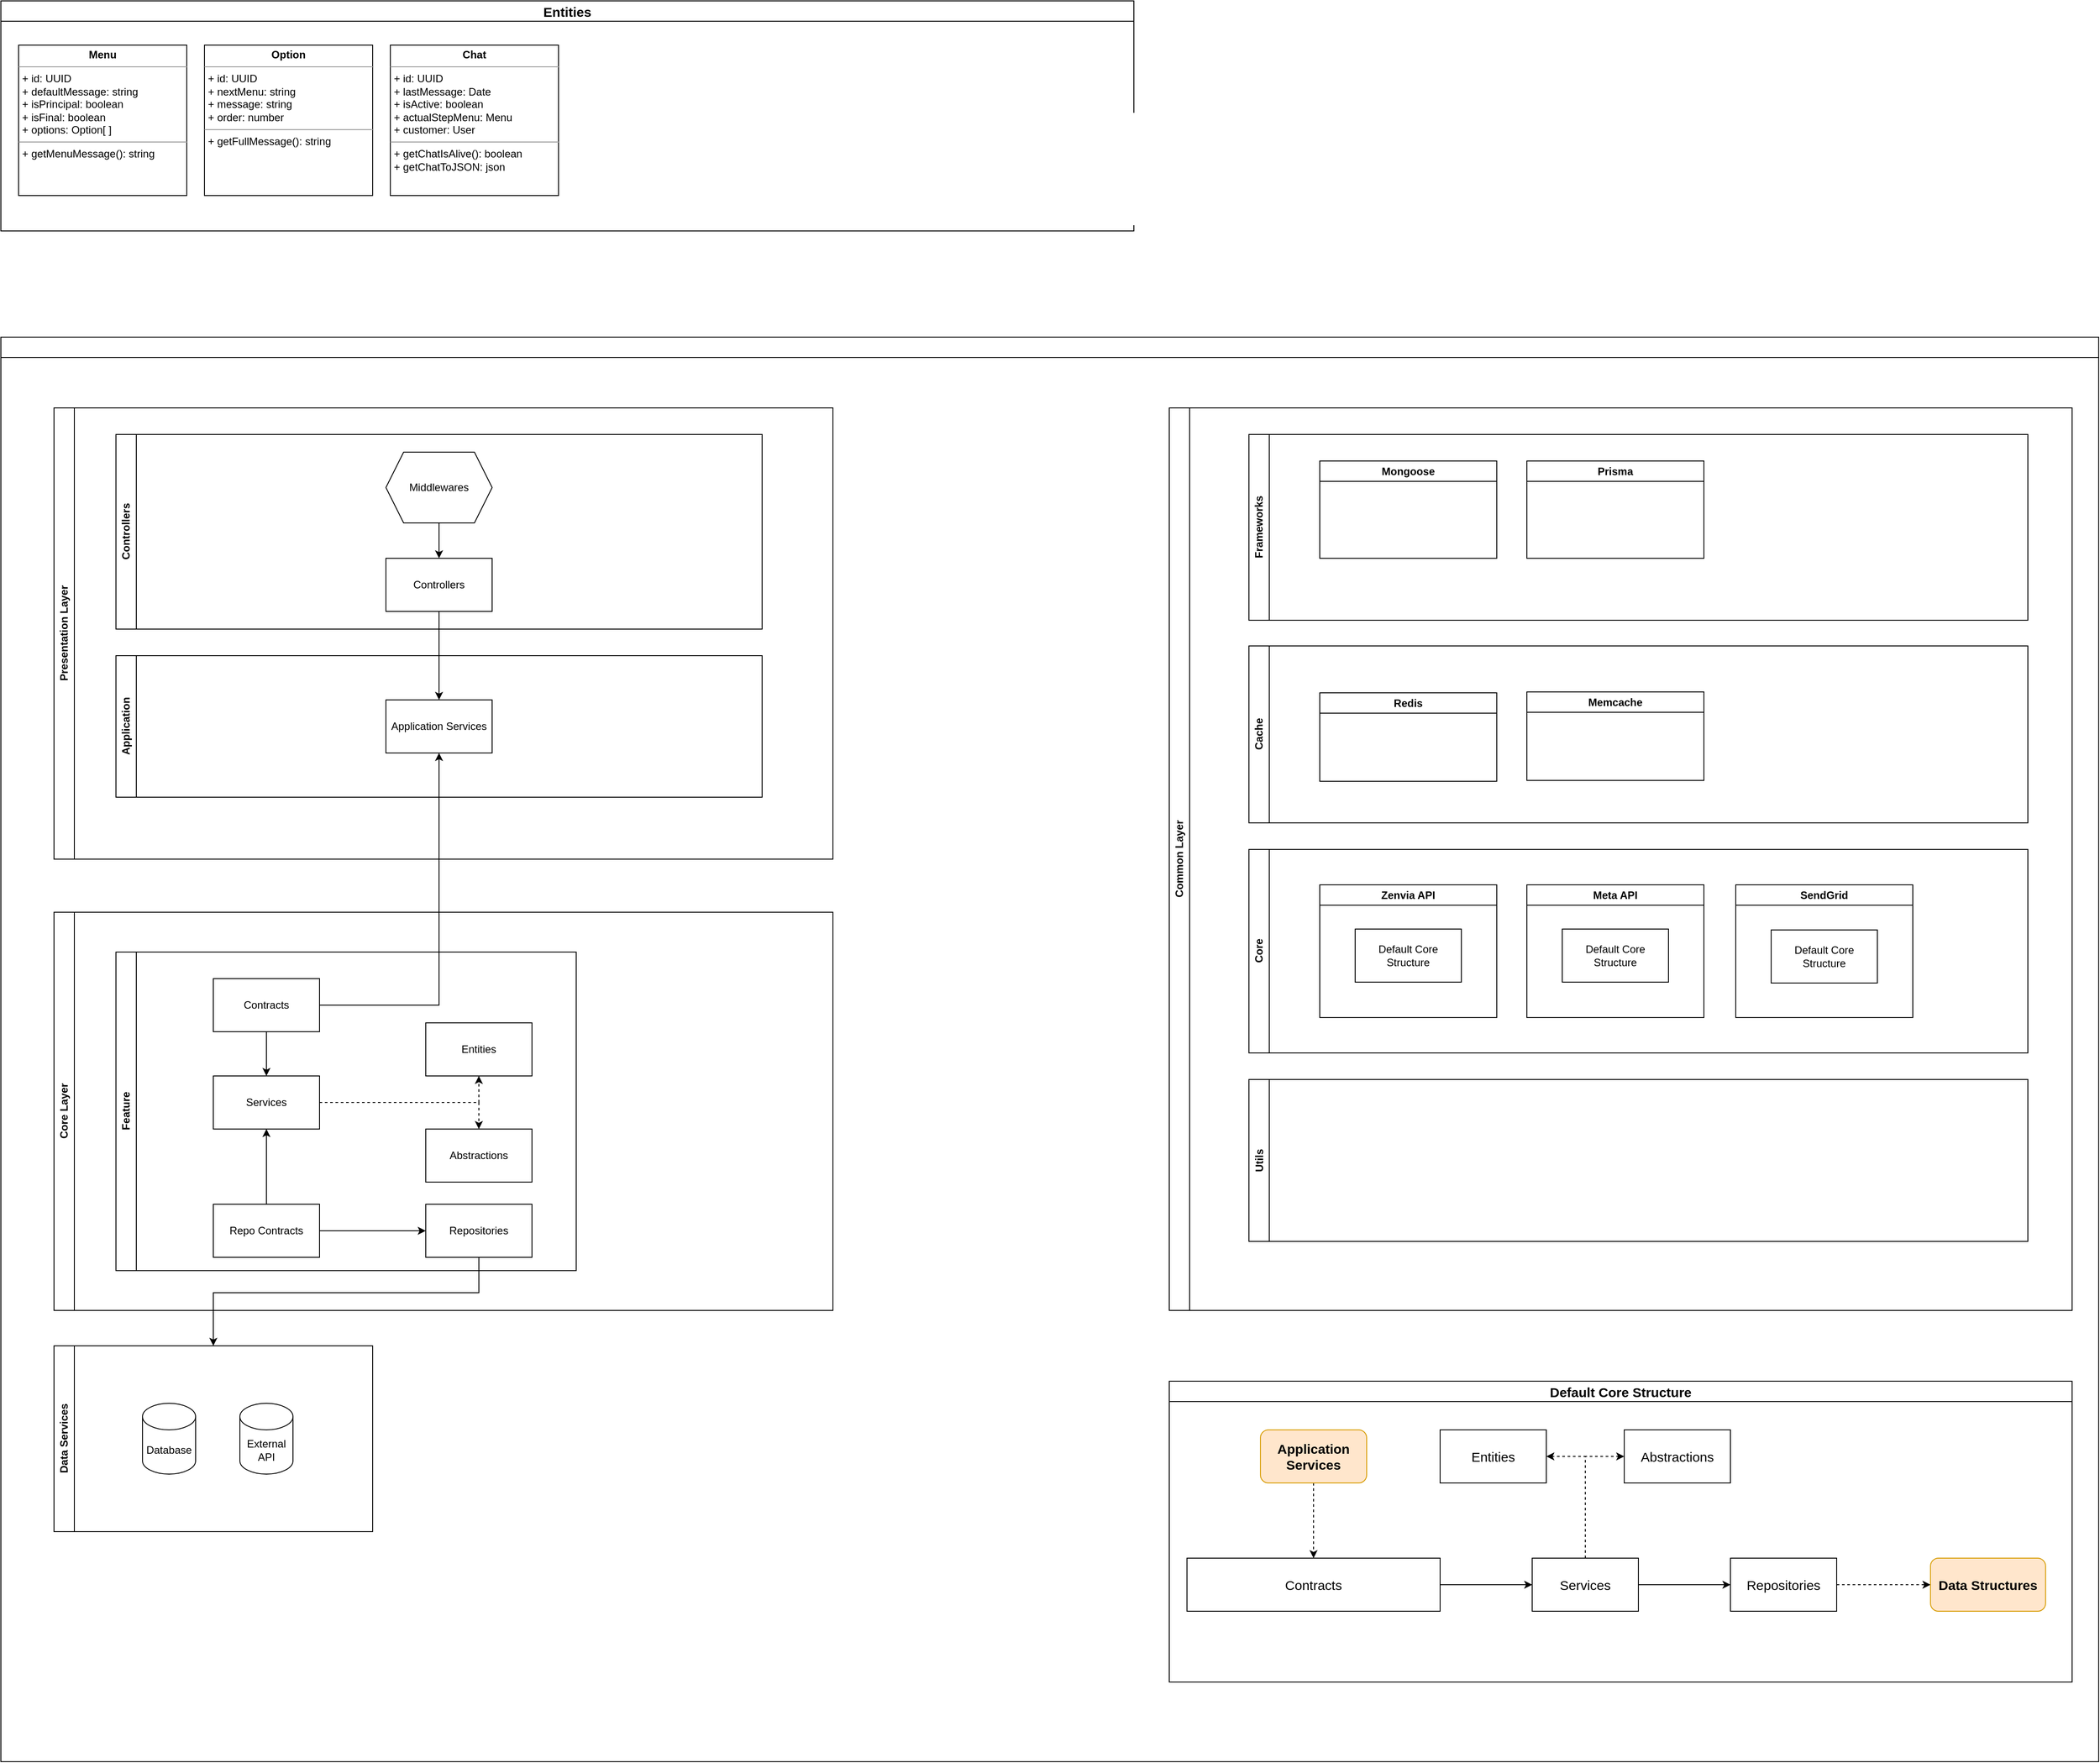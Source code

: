 <mxfile version="21.3.6" type="github">
  <diagram id="984q4uurinNOGXVSppAD" name="Arquitetura Android18API">
    <mxGraphModel dx="3690" dy="-276" grid="1" gridSize="10" guides="1" tooltips="1" connect="1" arrows="1" fold="1" page="1" pageScale="1" pageWidth="827" pageHeight="1169" math="0" shadow="0">
      <root>
        <mxCell id="0" />
        <mxCell id="1" parent="0" />
        <mxCell id="eVxNwqdZ_CVqc7oLJf9I-89" value="Entities" style="swimlane;whiteSpace=wrap;html=1;fontSize=15;" parent="1" vertex="1">
          <mxGeometry x="-1590" y="1230" width="1280" height="260" as="geometry" />
        </mxCell>
        <mxCell id="eVxNwqdZ_CVqc7oLJf9I-69" value="&lt;p style=&quot;margin:0px;margin-top:4px;text-align:center;&quot;&gt;&lt;b&gt;Menu&lt;/b&gt;&lt;/p&gt;&lt;hr size=&quot;1&quot;&gt;&lt;p style=&quot;margin:0px;margin-left:4px;&quot;&gt;+ id: UUID&lt;/p&gt;&lt;p style=&quot;margin:0px;margin-left:4px;&quot;&gt;+ defaultMessage: string&lt;/p&gt;&lt;p style=&quot;margin:0px;margin-left:4px;&quot;&gt;+ isPrincipal: boolean&lt;/p&gt;&lt;p style=&quot;margin:0px;margin-left:4px;&quot;&gt;+ isFinal: boolean&lt;/p&gt;&lt;p style=&quot;margin:0px;margin-left:4px;&quot;&gt;+ options: Option[ ]&lt;/p&gt;&lt;hr size=&quot;1&quot;&gt;&lt;p style=&quot;margin:0px;margin-left:4px;&quot;&gt;+ getMenuMessage(): string&lt;/p&gt;" style="verticalAlign=top;align=left;overflow=fill;fontSize=12;fontFamily=Helvetica;html=1;" parent="eVxNwqdZ_CVqc7oLJf9I-89" vertex="1">
          <mxGeometry x="20" y="50" width="190" height="170" as="geometry" />
        </mxCell>
        <mxCell id="eVxNwqdZ_CVqc7oLJf9I-70" value="&lt;p style=&quot;margin:0px;margin-top:4px;text-align:center;&quot;&gt;&lt;b&gt;Option&lt;/b&gt;&lt;/p&gt;&lt;hr size=&quot;1&quot;&gt;&lt;p style=&quot;margin:0px;margin-left:4px;&quot;&gt;+ id: UUID&lt;/p&gt;&lt;p style=&quot;margin:0px;margin-left:4px;&quot;&gt;+ nextMenu: string&lt;/p&gt;&lt;p style=&quot;margin:0px;margin-left:4px;&quot;&gt;+ message: string&lt;/p&gt;&lt;p style=&quot;margin:0px;margin-left:4px;&quot;&gt;+ order: number&lt;/p&gt;&lt;hr size=&quot;1&quot;&gt;&lt;p style=&quot;margin:0px;margin-left:4px;&quot;&gt;+ getFullMessage(): string&lt;/p&gt;" style="verticalAlign=top;align=left;overflow=fill;fontSize=12;fontFamily=Helvetica;html=1;" parent="eVxNwqdZ_CVqc7oLJf9I-89" vertex="1">
          <mxGeometry x="230" y="50" width="190" height="170" as="geometry" />
        </mxCell>
        <mxCell id="eVxNwqdZ_CVqc7oLJf9I-72" value="&lt;p style=&quot;margin:0px;margin-top:4px;text-align:center;&quot;&gt;&lt;b&gt;Chat&lt;/b&gt;&lt;/p&gt;&lt;hr size=&quot;1&quot;&gt;&lt;p style=&quot;margin:0px;margin-left:4px;&quot;&gt;+ id: UUID&lt;/p&gt;&lt;p style=&quot;margin:0px;margin-left:4px;&quot;&gt;+ lastMessage: Date&lt;/p&gt;&lt;p style=&quot;margin:0px;margin-left:4px;&quot;&gt;+ isActive: boolean&lt;/p&gt;&lt;p style=&quot;margin:0px;margin-left:4px;&quot;&gt;+ actualStepMenu: Menu&lt;/p&gt;&lt;p style=&quot;margin:0px;margin-left:4px;&quot;&gt;+ customer: User&lt;/p&gt;&lt;hr size=&quot;1&quot;&gt;&lt;p style=&quot;margin:0px;margin-left:4px;&quot;&gt;+ getChatIsAlive(): boolean&lt;/p&gt;&lt;p style=&quot;margin:0px;margin-left:4px;&quot;&gt;+ getChatToJSON: json&lt;/p&gt;" style="verticalAlign=top;align=left;overflow=fill;fontSize=12;fontFamily=Helvetica;html=1;" parent="eVxNwqdZ_CVqc7oLJf9I-89" vertex="1">
          <mxGeometry x="440" y="50" width="190" height="170" as="geometry" />
        </mxCell>
        <mxCell id="eVxNwqdZ_CVqc7oLJf9I-98" value="&amp;nbsp;" style="swimlane;whiteSpace=wrap;html=1;fontSize=15;" parent="1" vertex="1">
          <mxGeometry x="-1590" y="1610" width="2370" height="1610" as="geometry" />
        </mxCell>
        <mxCell id="eVxNwqdZ_CVqc7oLJf9I-1" value="Presentation Layer" style="swimlane;horizontal=0;whiteSpace=wrap;html=1;startSize=23;" parent="eVxNwqdZ_CVqc7oLJf9I-98" vertex="1">
          <mxGeometry x="60" y="80" width="880" height="510" as="geometry" />
        </mxCell>
        <mxCell id="eVxNwqdZ_CVqc7oLJf9I-2" value="Controllers" style="swimlane;horizontal=0;whiteSpace=wrap;html=1;" parent="eVxNwqdZ_CVqc7oLJf9I-1" vertex="1">
          <mxGeometry x="70" y="30" width="730" height="220" as="geometry" />
        </mxCell>
        <mxCell id="eVxNwqdZ_CVqc7oLJf9I-3" value="Controllers" style="rounded=0;whiteSpace=wrap;html=1;" parent="eVxNwqdZ_CVqc7oLJf9I-2" vertex="1">
          <mxGeometry x="305" y="140" width="120" height="60" as="geometry" />
        </mxCell>
        <mxCell id="eVxNwqdZ_CVqc7oLJf9I-4" value="" style="edgeStyle=orthogonalEdgeStyle;rounded=0;orthogonalLoop=1;jettySize=auto;html=1;" parent="eVxNwqdZ_CVqc7oLJf9I-2" source="eVxNwqdZ_CVqc7oLJf9I-5" target="eVxNwqdZ_CVqc7oLJf9I-3" edge="1">
          <mxGeometry relative="1" as="geometry" />
        </mxCell>
        <mxCell id="eVxNwqdZ_CVqc7oLJf9I-5" value="Middlewares" style="shape=hexagon;perimeter=hexagonPerimeter2;whiteSpace=wrap;html=1;fixedSize=1;" parent="eVxNwqdZ_CVqc7oLJf9I-2" vertex="1">
          <mxGeometry x="305" y="20" width="120" height="80" as="geometry" />
        </mxCell>
        <mxCell id="eVxNwqdZ_CVqc7oLJf9I-6" value="Application" style="swimlane;horizontal=0;whiteSpace=wrap;html=1;" parent="eVxNwqdZ_CVqc7oLJf9I-1" vertex="1">
          <mxGeometry x="70" y="280" width="730" height="160" as="geometry" />
        </mxCell>
        <mxCell id="eVxNwqdZ_CVqc7oLJf9I-7" value="Application Services" style="whiteSpace=wrap;html=1;" parent="eVxNwqdZ_CVqc7oLJf9I-6" vertex="1">
          <mxGeometry x="305" y="50" width="120" height="60" as="geometry" />
        </mxCell>
        <mxCell id="eVxNwqdZ_CVqc7oLJf9I-8" style="edgeStyle=orthogonalEdgeStyle;rounded=0;orthogonalLoop=1;jettySize=auto;html=1;" parent="eVxNwqdZ_CVqc7oLJf9I-1" source="eVxNwqdZ_CVqc7oLJf9I-3" target="eVxNwqdZ_CVqc7oLJf9I-7" edge="1">
          <mxGeometry relative="1" as="geometry" />
        </mxCell>
        <mxCell id="eVxNwqdZ_CVqc7oLJf9I-20" value="Common Layer" style="swimlane;horizontal=0;whiteSpace=wrap;html=1;" parent="eVxNwqdZ_CVqc7oLJf9I-98" vertex="1">
          <mxGeometry x="1320" y="80" width="1020" height="1020" as="geometry" />
        </mxCell>
        <mxCell id="eVxNwqdZ_CVqc7oLJf9I-21" value="Frameworks" style="swimlane;horizontal=0;whiteSpace=wrap;html=1;" parent="eVxNwqdZ_CVqc7oLJf9I-20" vertex="1">
          <mxGeometry x="90" y="30" width="880" height="210" as="geometry" />
        </mxCell>
        <mxCell id="eVxNwqdZ_CVqc7oLJf9I-22" value="Mongoose" style="swimlane;whiteSpace=wrap;html=1;" parent="eVxNwqdZ_CVqc7oLJf9I-21" vertex="1">
          <mxGeometry x="80" y="30" width="200" height="110" as="geometry" />
        </mxCell>
        <mxCell id="eVxNwqdZ_CVqc7oLJf9I-23" value="Prisma" style="swimlane;whiteSpace=wrap;html=1;" parent="eVxNwqdZ_CVqc7oLJf9I-21" vertex="1">
          <mxGeometry x="314" y="30" width="200" height="110" as="geometry" />
        </mxCell>
        <mxCell id="eVxNwqdZ_CVqc7oLJf9I-24" value="Cache" style="swimlane;horizontal=0;whiteSpace=wrap;html=1;" parent="eVxNwqdZ_CVqc7oLJf9I-20" vertex="1">
          <mxGeometry x="90" y="269" width="880" height="200" as="geometry" />
        </mxCell>
        <mxCell id="eVxNwqdZ_CVqc7oLJf9I-25" value="Redis" style="swimlane;whiteSpace=wrap;html=1;" parent="eVxNwqdZ_CVqc7oLJf9I-24" vertex="1">
          <mxGeometry x="80" y="53" width="200" height="100" as="geometry" />
        </mxCell>
        <mxCell id="eVxNwqdZ_CVqc7oLJf9I-26" value="Memcache" style="swimlane;whiteSpace=wrap;html=1;" parent="eVxNwqdZ_CVqc7oLJf9I-24" vertex="1">
          <mxGeometry x="314" y="52" width="200" height="100" as="geometry" />
        </mxCell>
        <mxCell id="eVxNwqdZ_CVqc7oLJf9I-27" value="Core" style="swimlane;horizontal=0;whiteSpace=wrap;html=1;" parent="eVxNwqdZ_CVqc7oLJf9I-20" vertex="1">
          <mxGeometry x="90" y="499" width="880" height="230" as="geometry" />
        </mxCell>
        <mxCell id="eVxNwqdZ_CVqc7oLJf9I-28" value="Zenvia API" style="swimlane;whiteSpace=wrap;html=1;startSize=23;" parent="eVxNwqdZ_CVqc7oLJf9I-27" vertex="1">
          <mxGeometry x="80" y="40" width="200" height="150" as="geometry" />
        </mxCell>
        <mxCell id="eVxNwqdZ_CVqc7oLJf9I-29" value="Default Core Structure" style="rounded=0;whiteSpace=wrap;html=1;" parent="eVxNwqdZ_CVqc7oLJf9I-28" vertex="1">
          <mxGeometry x="40" y="50" width="120" height="60" as="geometry" />
        </mxCell>
        <mxCell id="eVxNwqdZ_CVqc7oLJf9I-30" value="SendGrid" style="swimlane;whiteSpace=wrap;html=1;startSize=23;" parent="eVxNwqdZ_CVqc7oLJf9I-27" vertex="1">
          <mxGeometry x="550" y="40" width="200" height="150" as="geometry" />
        </mxCell>
        <mxCell id="eVxNwqdZ_CVqc7oLJf9I-31" value="Default Core Structure" style="rounded=0;whiteSpace=wrap;html=1;" parent="eVxNwqdZ_CVqc7oLJf9I-30" vertex="1">
          <mxGeometry x="40" y="51" width="120" height="60" as="geometry" />
        </mxCell>
        <mxCell id="eVxNwqdZ_CVqc7oLJf9I-32" value="Meta API" style="swimlane;whiteSpace=wrap;html=1;" parent="eVxNwqdZ_CVqc7oLJf9I-27" vertex="1">
          <mxGeometry x="314" y="40" width="200" height="150" as="geometry" />
        </mxCell>
        <mxCell id="eVxNwqdZ_CVqc7oLJf9I-33" value="Default Core Structure" style="rounded=0;whiteSpace=wrap;html=1;" parent="eVxNwqdZ_CVqc7oLJf9I-32" vertex="1">
          <mxGeometry x="40" y="50" width="120" height="60" as="geometry" />
        </mxCell>
        <mxCell id="eVxNwqdZ_CVqc7oLJf9I-34" value="Utils" style="swimlane;horizontal=0;whiteSpace=wrap;html=1;startSize=23;" parent="eVxNwqdZ_CVqc7oLJf9I-20" vertex="1">
          <mxGeometry x="90" y="759" width="880" height="183" as="geometry" />
        </mxCell>
        <mxCell id="eVxNwqdZ_CVqc7oLJf9I-9" value="Core Layer" style="swimlane;horizontal=0;whiteSpace=wrap;html=1;startSize=23;" parent="eVxNwqdZ_CVqc7oLJf9I-98" vertex="1">
          <mxGeometry x="60" y="650" width="880" height="450" as="geometry" />
        </mxCell>
        <mxCell id="eVxNwqdZ_CVqc7oLJf9I-10" value="Feature" style="swimlane;horizontal=0;whiteSpace=wrap;html=1;startSize=23;" parent="eVxNwqdZ_CVqc7oLJf9I-9" vertex="1">
          <mxGeometry x="70" y="45" width="520" height="360" as="geometry" />
        </mxCell>
        <mxCell id="eVxNwqdZ_CVqc7oLJf9I-11" style="edgeStyle=orthogonalEdgeStyle;rounded=0;orthogonalLoop=1;jettySize=auto;html=1;entryX=0.5;entryY=0;entryDx=0;entryDy=0;" parent="eVxNwqdZ_CVqc7oLJf9I-10" source="eVxNwqdZ_CVqc7oLJf9I-12" target="eVxNwqdZ_CVqc7oLJf9I-16" edge="1">
          <mxGeometry relative="1" as="geometry" />
        </mxCell>
        <mxCell id="eVxNwqdZ_CVqc7oLJf9I-12" value="Contracts" style="rounded=0;whiteSpace=wrap;html=1;" parent="eVxNwqdZ_CVqc7oLJf9I-10" vertex="1">
          <mxGeometry x="110" y="30" width="120" height="60" as="geometry" />
        </mxCell>
        <mxCell id="eVxNwqdZ_CVqc7oLJf9I-13" style="edgeStyle=orthogonalEdgeStyle;rounded=0;orthogonalLoop=1;jettySize=auto;html=1;entryX=0.5;entryY=1;entryDx=0;entryDy=0;dashed=1;" parent="eVxNwqdZ_CVqc7oLJf9I-10" source="eVxNwqdZ_CVqc7oLJf9I-16" target="eVxNwqdZ_CVqc7oLJf9I-17" edge="1">
          <mxGeometry relative="1" as="geometry">
            <Array as="points">
              <mxPoint x="410" y="170" />
            </Array>
          </mxGeometry>
        </mxCell>
        <mxCell id="eVxNwqdZ_CVqc7oLJf9I-14" style="edgeStyle=orthogonalEdgeStyle;rounded=0;orthogonalLoop=1;jettySize=auto;html=1;entryX=0.5;entryY=0;entryDx=0;entryDy=0;dashed=1;" parent="eVxNwqdZ_CVqc7oLJf9I-10" source="eVxNwqdZ_CVqc7oLJf9I-16" target="eVxNwqdZ_CVqc7oLJf9I-18" edge="1">
          <mxGeometry relative="1" as="geometry">
            <Array as="points">
              <mxPoint x="410" y="170" />
            </Array>
          </mxGeometry>
        </mxCell>
        <mxCell id="eVxNwqdZ_CVqc7oLJf9I-15" style="edgeStyle=orthogonalEdgeStyle;rounded=0;orthogonalLoop=1;jettySize=auto;html=1;entryX=0.5;entryY=0;entryDx=0;entryDy=0;startArrow=classic;startFill=1;endArrow=none;endFill=0;" parent="eVxNwqdZ_CVqc7oLJf9I-10" source="eVxNwqdZ_CVqc7oLJf9I-16" target="9Gfkjk0SFlBycNrcMV9Y-1" edge="1">
          <mxGeometry relative="1" as="geometry">
            <mxPoint x="170" y="245" as="targetPoint" />
          </mxGeometry>
        </mxCell>
        <mxCell id="eVxNwqdZ_CVqc7oLJf9I-16" value="Services" style="rounded=0;whiteSpace=wrap;html=1;" parent="eVxNwqdZ_CVqc7oLJf9I-10" vertex="1">
          <mxGeometry x="110" y="140" width="120" height="60" as="geometry" />
        </mxCell>
        <mxCell id="eVxNwqdZ_CVqc7oLJf9I-17" value="Entities" style="rounded=0;whiteSpace=wrap;html=1;" parent="eVxNwqdZ_CVqc7oLJf9I-10" vertex="1">
          <mxGeometry x="350" y="80" width="120" height="60" as="geometry" />
        </mxCell>
        <mxCell id="eVxNwqdZ_CVqc7oLJf9I-18" value="Abstractions" style="rounded=0;whiteSpace=wrap;html=1;" parent="eVxNwqdZ_CVqc7oLJf9I-10" vertex="1">
          <mxGeometry x="350" y="200" width="120" height="60" as="geometry" />
        </mxCell>
        <mxCell id="eVxNwqdZ_CVqc7oLJf9I-19" value="Repositories" style="rounded=0;whiteSpace=wrap;html=1;" parent="eVxNwqdZ_CVqc7oLJf9I-10" vertex="1">
          <mxGeometry x="350" y="285" width="120" height="60" as="geometry" />
        </mxCell>
        <mxCell id="9Gfkjk0SFlBycNrcMV9Y-2" value="" style="edgeStyle=orthogonalEdgeStyle;rounded=0;orthogonalLoop=1;jettySize=auto;html=1;" parent="eVxNwqdZ_CVqc7oLJf9I-10" source="9Gfkjk0SFlBycNrcMV9Y-1" target="eVxNwqdZ_CVqc7oLJf9I-19" edge="1">
          <mxGeometry relative="1" as="geometry" />
        </mxCell>
        <mxCell id="9Gfkjk0SFlBycNrcMV9Y-1" value="Repo Contracts" style="rounded=0;whiteSpace=wrap;html=1;" parent="eVxNwqdZ_CVqc7oLJf9I-10" vertex="1">
          <mxGeometry x="110" y="285" width="120" height="60" as="geometry" />
        </mxCell>
        <mxCell id="eVxNwqdZ_CVqc7oLJf9I-35" value="Data Services" style="swimlane;horizontal=0;whiteSpace=wrap;html=1;" parent="eVxNwqdZ_CVqc7oLJf9I-98" vertex="1">
          <mxGeometry x="60" y="1140" width="360" height="210" as="geometry" />
        </mxCell>
        <mxCell id="eVxNwqdZ_CVqc7oLJf9I-36" value="Database" style="shape=cylinder3;whiteSpace=wrap;html=1;boundedLbl=1;backgroundOutline=1;size=15;" parent="eVxNwqdZ_CVqc7oLJf9I-35" vertex="1">
          <mxGeometry x="100" y="65" width="60" height="80" as="geometry" />
        </mxCell>
        <mxCell id="eVxNwqdZ_CVqc7oLJf9I-37" value="External API" style="shape=cylinder3;whiteSpace=wrap;html=1;boundedLbl=1;backgroundOutline=1;size=15;" parent="eVxNwqdZ_CVqc7oLJf9I-35" vertex="1">
          <mxGeometry x="210" y="65" width="60" height="80" as="geometry" />
        </mxCell>
        <mxCell id="eVxNwqdZ_CVqc7oLJf9I-38" style="edgeStyle=orthogonalEdgeStyle;rounded=0;orthogonalLoop=1;jettySize=auto;html=1;startArrow=classic;startFill=1;endArrow=none;endFill=0;" parent="eVxNwqdZ_CVqc7oLJf9I-98" source="eVxNwqdZ_CVqc7oLJf9I-7" target="eVxNwqdZ_CVqc7oLJf9I-12" edge="1">
          <mxGeometry relative="1" as="geometry">
            <Array as="points">
              <mxPoint x="495" y="755" />
            </Array>
            <mxPoint x="410" y="750" as="targetPoint" />
          </mxGeometry>
        </mxCell>
        <mxCell id="eVxNwqdZ_CVqc7oLJf9I-39" style="edgeStyle=orthogonalEdgeStyle;rounded=0;orthogonalLoop=1;jettySize=auto;html=1;entryX=0.5;entryY=0;entryDx=0;entryDy=0;startArrow=none;startFill=0;endArrow=classic;endFill=1;exitX=0.5;exitY=1;exitDx=0;exitDy=0;" parent="eVxNwqdZ_CVqc7oLJf9I-98" source="eVxNwqdZ_CVqc7oLJf9I-19" target="eVxNwqdZ_CVqc7oLJf9I-35" edge="1">
          <mxGeometry relative="1" as="geometry">
            <mxPoint x="300" y="1060" as="sourcePoint" />
            <Array as="points">
              <mxPoint x="540" y="1080" />
              <mxPoint x="240" y="1080" />
            </Array>
          </mxGeometry>
        </mxCell>
        <mxCell id="eVxNwqdZ_CVqc7oLJf9I-99" value="Default Core Structure" style="swimlane;whiteSpace=wrap;html=1;fontSize=15;" parent="eVxNwqdZ_CVqc7oLJf9I-98" vertex="1">
          <mxGeometry x="1320" y="1180" width="1020" height="340" as="geometry" />
        </mxCell>
        <mxCell id="eVxNwqdZ_CVqc7oLJf9I-117" value="" style="edgeStyle=orthogonalEdgeStyle;rounded=0;orthogonalLoop=1;jettySize=auto;html=1;dashed=1;fontSize=15;" parent="eVxNwqdZ_CVqc7oLJf9I-99" source="eVxNwqdZ_CVqc7oLJf9I-115" target="eVxNwqdZ_CVqc7oLJf9I-116" edge="1">
          <mxGeometry relative="1" as="geometry" />
        </mxCell>
        <mxCell id="eVxNwqdZ_CVqc7oLJf9I-115" value="&lt;font color=&quot;#000000&quot;&gt;Application Services&lt;/font&gt;" style="rounded=1;whiteSpace=wrap;html=1;fontSize=15;fillColor=#ffe6cc;strokeColor=#d79b00;fontStyle=1" parent="eVxNwqdZ_CVqc7oLJf9I-99" vertex="1">
          <mxGeometry x="103" y="55" width="120" height="60" as="geometry" />
        </mxCell>
        <mxCell id="eVxNwqdZ_CVqc7oLJf9I-120" value="" style="edgeStyle=orthogonalEdgeStyle;rounded=0;orthogonalLoop=1;jettySize=auto;html=1;fontSize=15;" parent="eVxNwqdZ_CVqc7oLJf9I-99" source="eVxNwqdZ_CVqc7oLJf9I-116" target="eVxNwqdZ_CVqc7oLJf9I-118" edge="1">
          <mxGeometry relative="1" as="geometry" />
        </mxCell>
        <mxCell id="eVxNwqdZ_CVqc7oLJf9I-116" value="Contracts" style="rounded=0;whiteSpace=wrap;html=1;fontSize=15;" parent="eVxNwqdZ_CVqc7oLJf9I-99" vertex="1">
          <mxGeometry x="20" y="200" width="286" height="60" as="geometry" />
        </mxCell>
        <mxCell id="eVxNwqdZ_CVqc7oLJf9I-121" value="" style="edgeStyle=orthogonalEdgeStyle;rounded=0;orthogonalLoop=1;jettySize=auto;html=1;fontSize=15;" parent="eVxNwqdZ_CVqc7oLJf9I-99" source="eVxNwqdZ_CVqc7oLJf9I-118" target="eVxNwqdZ_CVqc7oLJf9I-119" edge="1">
          <mxGeometry relative="1" as="geometry" />
        </mxCell>
        <mxCell id="eVxNwqdZ_CVqc7oLJf9I-125" style="edgeStyle=orthogonalEdgeStyle;rounded=0;orthogonalLoop=1;jettySize=auto;html=1;entryX=0;entryY=0.5;entryDx=0;entryDy=0;fontSize=15;dashed=1;" parent="eVxNwqdZ_CVqc7oLJf9I-99" source="eVxNwqdZ_CVqc7oLJf9I-118" target="eVxNwqdZ_CVqc7oLJf9I-124" edge="1">
          <mxGeometry relative="1" as="geometry" />
        </mxCell>
        <mxCell id="eVxNwqdZ_CVqc7oLJf9I-126" style="edgeStyle=orthogonalEdgeStyle;rounded=0;orthogonalLoop=1;jettySize=auto;html=1;entryX=1;entryY=0.5;entryDx=0;entryDy=0;fontSize=15;dashed=1;" parent="eVxNwqdZ_CVqc7oLJf9I-99" source="eVxNwqdZ_CVqc7oLJf9I-118" target="eVxNwqdZ_CVqc7oLJf9I-122" edge="1">
          <mxGeometry relative="1" as="geometry" />
        </mxCell>
        <mxCell id="eVxNwqdZ_CVqc7oLJf9I-118" value="Services" style="rounded=0;whiteSpace=wrap;html=1;fontSize=15;" parent="eVxNwqdZ_CVqc7oLJf9I-99" vertex="1">
          <mxGeometry x="410" y="200" width="120" height="60" as="geometry" />
        </mxCell>
        <mxCell id="eVxNwqdZ_CVqc7oLJf9I-128" value="" style="edgeStyle=orthogonalEdgeStyle;rounded=0;orthogonalLoop=1;jettySize=auto;html=1;fontSize=15;dashed=1;" parent="eVxNwqdZ_CVqc7oLJf9I-99" source="eVxNwqdZ_CVqc7oLJf9I-119" target="eVxNwqdZ_CVqc7oLJf9I-127" edge="1">
          <mxGeometry relative="1" as="geometry" />
        </mxCell>
        <mxCell id="eVxNwqdZ_CVqc7oLJf9I-119" value="Repositories" style="rounded=0;whiteSpace=wrap;html=1;fontSize=15;" parent="eVxNwqdZ_CVqc7oLJf9I-99" vertex="1">
          <mxGeometry x="634" y="200" width="120" height="60" as="geometry" />
        </mxCell>
        <mxCell id="eVxNwqdZ_CVqc7oLJf9I-122" value="Entities" style="rounded=0;whiteSpace=wrap;html=1;fontSize=15;" parent="eVxNwqdZ_CVqc7oLJf9I-99" vertex="1">
          <mxGeometry x="306" y="55" width="120" height="60" as="geometry" />
        </mxCell>
        <mxCell id="eVxNwqdZ_CVqc7oLJf9I-124" value="Abstractions" style="rounded=0;whiteSpace=wrap;html=1;fontSize=15;" parent="eVxNwqdZ_CVqc7oLJf9I-99" vertex="1">
          <mxGeometry x="514" y="55" width="120" height="60" as="geometry" />
        </mxCell>
        <mxCell id="eVxNwqdZ_CVqc7oLJf9I-127" value="&lt;font color=&quot;#000000&quot;&gt;Data Structures&lt;/font&gt;" style="rounded=1;whiteSpace=wrap;html=1;fontSize=15;fillColor=#ffe6cc;strokeColor=#d79b00;fontStyle=1" parent="eVxNwqdZ_CVqc7oLJf9I-99" vertex="1">
          <mxGeometry x="860" y="200" width="130" height="60" as="geometry" />
        </mxCell>
      </root>
    </mxGraphModel>
  </diagram>
</mxfile>
